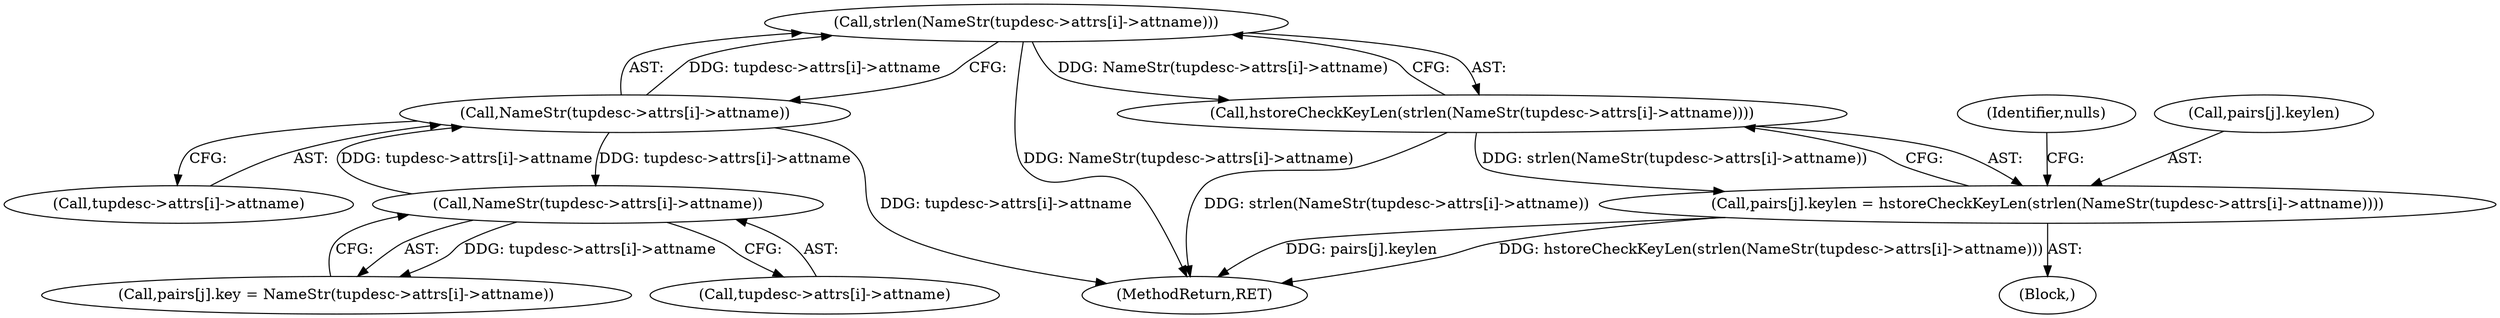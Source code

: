 digraph "0_postgres_31400a673325147e1205326008e32135a78b4d8a_1@API" {
"1000404" [label="(Call,strlen(NameStr(tupdesc->attrs[i]->attname)))"];
"1000405" [label="(Call,NameStr(tupdesc->attrs[i]->attname))"];
"1000389" [label="(Call,NameStr(tupdesc->attrs[i]->attname))"];
"1000403" [label="(Call,hstoreCheckKeyLen(strlen(NameStr(tupdesc->attrs[i]->attname))))"];
"1000397" [label="(Call,pairs[j].keylen = hstoreCheckKeyLen(strlen(NameStr(tupdesc->attrs[i]->attname))))"];
"1000416" [label="(Identifier,nulls)"];
"1000383" [label="(Call,pairs[j].key = NameStr(tupdesc->attrs[i]->attname))"];
"1000390" [label="(Call,tupdesc->attrs[i]->attname)"];
"1000406" [label="(Call,tupdesc->attrs[i]->attname)"];
"1000545" [label="(MethodReturn,RET)"];
"1000398" [label="(Call,pairs[j].keylen)"];
"1000405" [label="(Call,NameStr(tupdesc->attrs[i]->attname))"];
"1000353" [label="(Block,)"];
"1000404" [label="(Call,strlen(NameStr(tupdesc->attrs[i]->attname)))"];
"1000403" [label="(Call,hstoreCheckKeyLen(strlen(NameStr(tupdesc->attrs[i]->attname))))"];
"1000389" [label="(Call,NameStr(tupdesc->attrs[i]->attname))"];
"1000397" [label="(Call,pairs[j].keylen = hstoreCheckKeyLen(strlen(NameStr(tupdesc->attrs[i]->attname))))"];
"1000404" -> "1000403"  [label="AST: "];
"1000404" -> "1000405"  [label="CFG: "];
"1000405" -> "1000404"  [label="AST: "];
"1000403" -> "1000404"  [label="CFG: "];
"1000404" -> "1000545"  [label="DDG: NameStr(tupdesc->attrs[i]->attname)"];
"1000404" -> "1000403"  [label="DDG: NameStr(tupdesc->attrs[i]->attname)"];
"1000405" -> "1000404"  [label="DDG: tupdesc->attrs[i]->attname"];
"1000405" -> "1000406"  [label="CFG: "];
"1000406" -> "1000405"  [label="AST: "];
"1000405" -> "1000545"  [label="DDG: tupdesc->attrs[i]->attname"];
"1000405" -> "1000389"  [label="DDG: tupdesc->attrs[i]->attname"];
"1000389" -> "1000405"  [label="DDG: tupdesc->attrs[i]->attname"];
"1000389" -> "1000383"  [label="AST: "];
"1000389" -> "1000390"  [label="CFG: "];
"1000390" -> "1000389"  [label="AST: "];
"1000383" -> "1000389"  [label="CFG: "];
"1000389" -> "1000383"  [label="DDG: tupdesc->attrs[i]->attname"];
"1000403" -> "1000397"  [label="AST: "];
"1000397" -> "1000403"  [label="CFG: "];
"1000403" -> "1000545"  [label="DDG: strlen(NameStr(tupdesc->attrs[i]->attname))"];
"1000403" -> "1000397"  [label="DDG: strlen(NameStr(tupdesc->attrs[i]->attname))"];
"1000397" -> "1000353"  [label="AST: "];
"1000398" -> "1000397"  [label="AST: "];
"1000416" -> "1000397"  [label="CFG: "];
"1000397" -> "1000545"  [label="DDG: pairs[j].keylen"];
"1000397" -> "1000545"  [label="DDG: hstoreCheckKeyLen(strlen(NameStr(tupdesc->attrs[i]->attname)))"];
}
